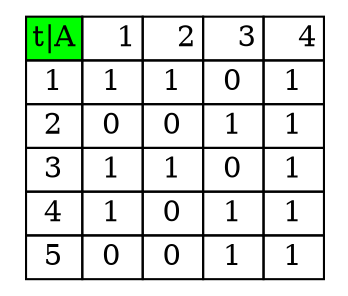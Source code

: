 digraph main {
        node [shape = plaintext]
        struct1 [label=<
        <table border = '0' cellborder = '1' cellspacing = '0'>
        <tr>
		<td bgcolor="Green">t|A</td>
		<td>   1</td>
		<td>   2</td>
		<td>   3</td>
		<td>   4</td>
	</tr>
	<tr>
		<td>1</td>
		<td>1</td>
		<td>1</td>
		<td>0</td>
		<td>1</td>
	</tr>
	<tr>
		<td>2</td>
		<td>0</td>
		<td>0</td>
		<td>1</td>
		<td>1</td>
	</tr>
	<tr>
		<td>3</td>
		<td>1</td>
		<td>1</td>
		<td>0</td>
		<td>1</td>
	</tr>
	<tr>
		<td>4</td>
		<td>1</td>
		<td>0</td>
		<td>1</td>
		<td>1</td>
	</tr>
	<tr>
		<td>5</td>
		<td>0</td>
		<td>0</td>
		<td>1</td>
		<td>1</td>
	</tr>
	</table>>];
}